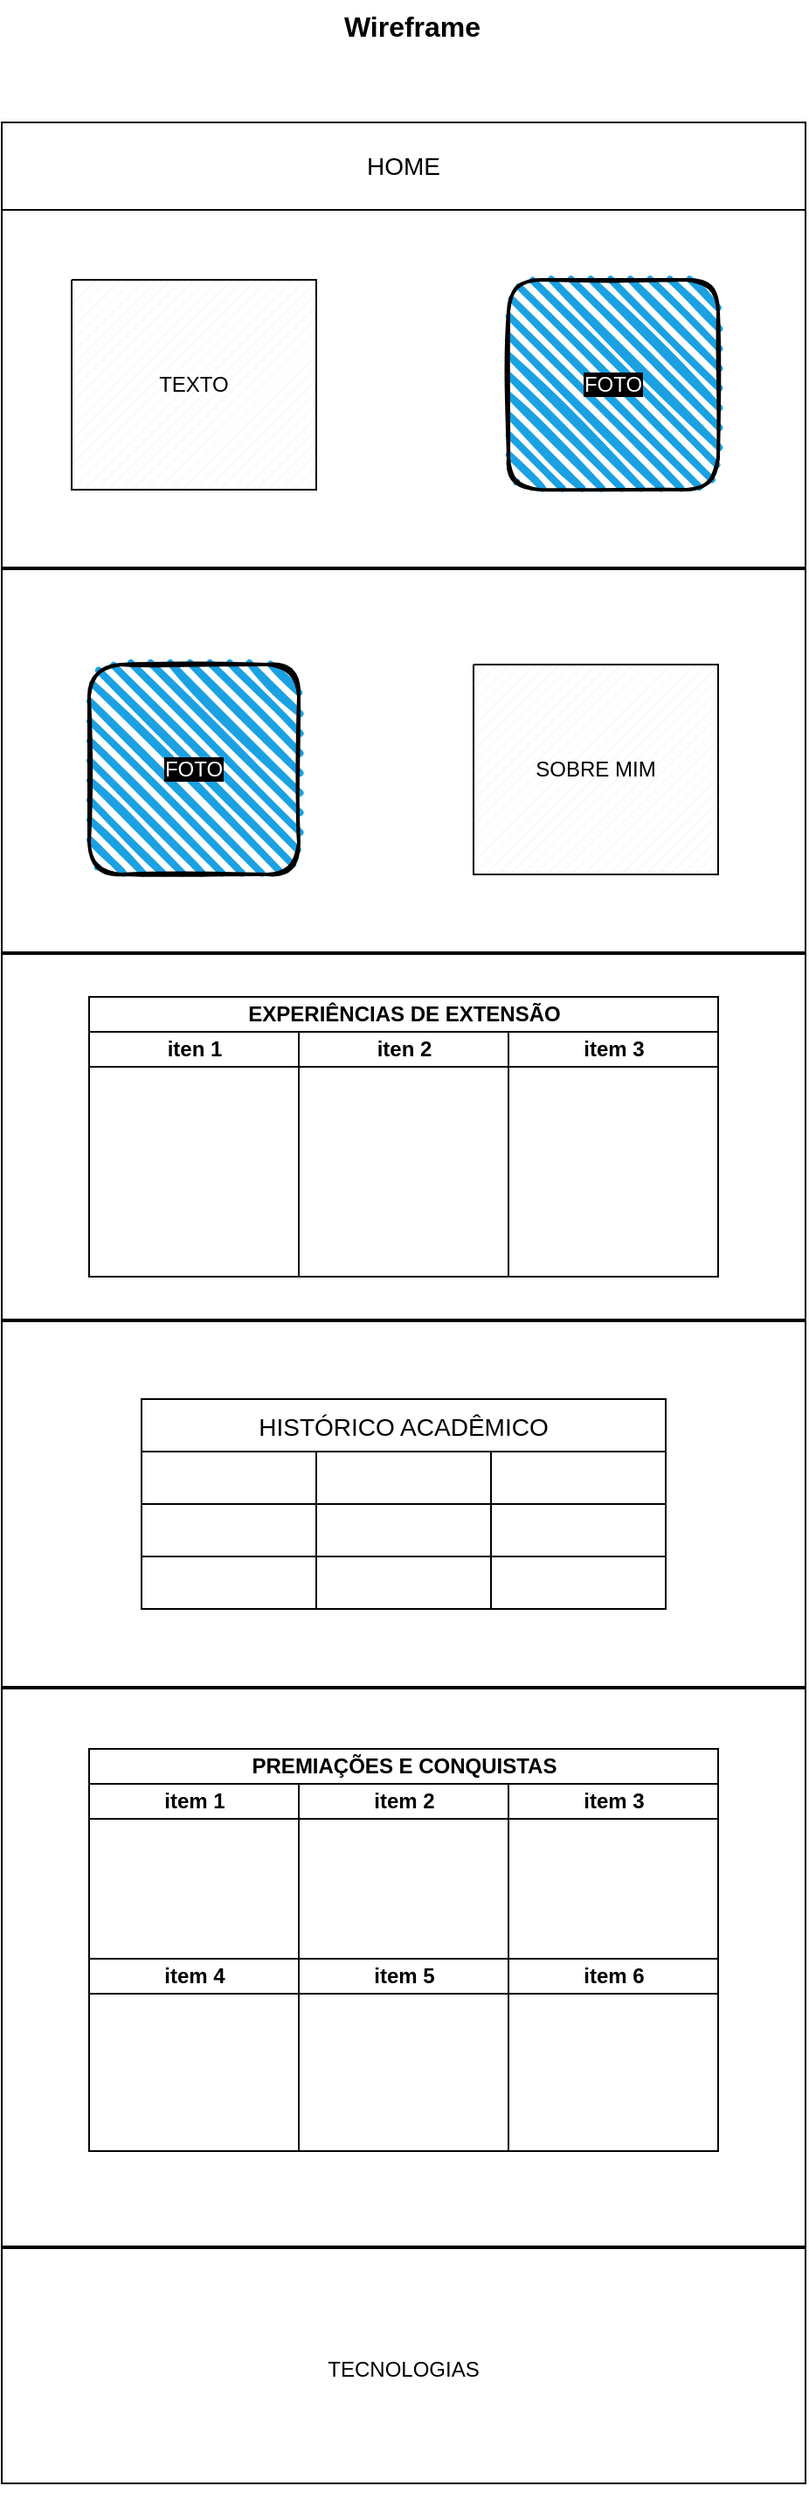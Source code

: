 <mxfile version="24.2.8" type="device">
  <diagram name="Página-1" id="OZVpwuqGiCd3MkzZ1cpq">
    <mxGraphModel dx="1190" dy="670" grid="1" gridSize="10" guides="1" tooltips="1" connect="1" arrows="1" fold="1" page="1" pageScale="1" pageWidth="980" pageHeight="1390" math="0" shadow="0">
      <root>
        <mxCell id="0" />
        <mxCell id="1" parent="0" />
        <mxCell id="iQvKahTX6CwKcLgUV-0I-2" value="&lt;font data-sider-select-id=&quot;46b250e8-66a9-4102-986c-9f21b4c5c307&quot; style=&quot;font-size: 16px;&quot;&gt;&lt;b data-sider-select-id=&quot;657d9ac6-eeaa-4018-b789-824d4788e3ea&quot;&gt;Wireframe&lt;/b&gt;&lt;/font&gt;" style="text;html=1;align=center;verticalAlign=middle;whiteSpace=wrap;rounded=0;" parent="1" vertex="1">
          <mxGeometry x="430" y="40" width="130" height="30" as="geometry" />
        </mxCell>
        <mxCell id="iQvKahTX6CwKcLgUV-0I-3" value="" style="rounded=0;whiteSpace=wrap;html=1;" parent="1" vertex="1">
          <mxGeometry x="260" y="110" width="460" height="1350" as="geometry" />
        </mxCell>
        <mxCell id="iQvKahTX6CwKcLgUV-0I-5" value="&lt;font data-sider-select-id=&quot;ce6c56b0-a661-4384-984a-13b3676e8d6c&quot; style=&quot;font-size: 14px;&quot;&gt;HOME&lt;/font&gt;" style="rounded=0;whiteSpace=wrap;html=1;" parent="1" vertex="1">
          <mxGeometry x="260" y="110" width="460" height="50" as="geometry" />
        </mxCell>
        <mxCell id="iQvKahTX6CwKcLgUV-0I-11" value="" style="verticalLabelPosition=bottom;verticalAlign=top;html=1;shape=mxgraph.basic.patternFillRect;fillStyle=diag;step=5;fillStrokeWidth=0.2;fillStrokeColor=#dddddd;" parent="1" vertex="1">
          <mxGeometry x="300" y="200" width="140" height="120" as="geometry" />
        </mxCell>
        <mxCell id="iQvKahTX6CwKcLgUV-0I-12" value="TEXTO" style="text;html=1;align=center;verticalAlign=middle;whiteSpace=wrap;rounded=0;" parent="1" vertex="1">
          <mxGeometry x="340" y="245" width="60" height="30" as="geometry" />
        </mxCell>
        <mxCell id="iQvKahTX6CwKcLgUV-0I-13" value="" style="rounded=1;whiteSpace=wrap;html=1;strokeWidth=2;fillWeight=4;hachureGap=8;hachureAngle=45;fillColor=#1ba1e2;sketch=1;" parent="1" vertex="1">
          <mxGeometry x="550" y="200" width="120" height="120" as="geometry" />
        </mxCell>
        <mxCell id="iQvKahTX6CwKcLgUV-0I-14" value="&lt;span data-sider-select-id=&quot;ad6cd5bb-56e0-43c5-9191-706ab17fa74b&quot; style=&quot;background-color: rgb(0, 0, 0);&quot;&gt;&lt;font data-sider-select-id=&quot;1d3a1732-b1af-412a-8662-8c39464da08f&quot; color=&quot;#ffffff&quot;&gt;FOTO&lt;/font&gt;&lt;/span&gt;" style="text;html=1;align=center;verticalAlign=middle;whiteSpace=wrap;rounded=0;" parent="1" vertex="1">
          <mxGeometry x="580" y="245" width="60" height="30" as="geometry" />
        </mxCell>
        <mxCell id="KKpR2_PLKBwLF2PGS4tL-1" value="" style="endArrow=none;html=1;rounded=0;" parent="1" source="iQvKahTX6CwKcLgUV-0I-3" edge="1">
          <mxGeometry width="50" height="50" relative="1" as="geometry">
            <mxPoint x="460" y="400" as="sourcePoint" />
            <mxPoint x="260" y="350" as="targetPoint" />
          </mxGeometry>
        </mxCell>
        <mxCell id="KKpR2_PLKBwLF2PGS4tL-2" value="" style="line;strokeWidth=2;html=1;" parent="1" vertex="1">
          <mxGeometry x="260" y="360" width="460" height="10" as="geometry" />
        </mxCell>
        <mxCell id="KKpR2_PLKBwLF2PGS4tL-4" value="" style="rounded=1;whiteSpace=wrap;html=1;strokeWidth=2;fillWeight=4;hachureGap=8;hachureAngle=45;fillColor=#1ba1e2;sketch=1;" parent="1" vertex="1">
          <mxGeometry x="310" y="420" width="120" height="120" as="geometry" />
        </mxCell>
        <mxCell id="KKpR2_PLKBwLF2PGS4tL-5" value="&lt;span data-sider-select-id=&quot;ad6cd5bb-56e0-43c5-9191-706ab17fa74b&quot; style=&quot;background-color: rgb(0, 0, 0);&quot;&gt;&lt;font data-sider-select-id=&quot;1d3a1732-b1af-412a-8662-8c39464da08f&quot; color=&quot;#ffffff&quot;&gt;FOTO&lt;/font&gt;&lt;/span&gt;" style="text;html=1;align=center;verticalAlign=middle;whiteSpace=wrap;rounded=0;" parent="1" vertex="1">
          <mxGeometry x="340" y="465" width="60" height="30" as="geometry" />
        </mxCell>
        <mxCell id="KKpR2_PLKBwLF2PGS4tL-6" value="" style="verticalLabelPosition=bottom;verticalAlign=top;html=1;shape=mxgraph.basic.patternFillRect;fillStyle=diag;step=5;fillStrokeWidth=0.2;fillStrokeColor=#dddddd;" parent="1" vertex="1">
          <mxGeometry x="530" y="420" width="140" height="120" as="geometry" />
        </mxCell>
        <mxCell id="KKpR2_PLKBwLF2PGS4tL-7" value="SOBRE MIM" style="text;html=1;align=center;verticalAlign=middle;whiteSpace=wrap;rounded=0;" parent="1" vertex="1">
          <mxGeometry x="560" y="465" width="80" height="30" as="geometry" />
        </mxCell>
        <mxCell id="KKpR2_PLKBwLF2PGS4tL-8" value="" style="line;strokeWidth=2;html=1;" parent="1" vertex="1">
          <mxGeometry x="260" y="580" width="460" height="10" as="geometry" />
        </mxCell>
        <mxCell id="KKpR2_PLKBwLF2PGS4tL-13" value="" style="line;strokeWidth=2;html=1;" parent="1" vertex="1">
          <mxGeometry x="260" y="790" width="460" height="10" as="geometry" />
        </mxCell>
        <mxCell id="KKpR2_PLKBwLF2PGS4tL-14" value="EXPERIÊNCIAS DE EXTENSÃO" style="swimlane;childLayout=stackLayout;resizeParent=1;resizeParentMax=0;startSize=20;html=1;" parent="1" vertex="1">
          <mxGeometry x="310" y="610" width="360" height="160" as="geometry" />
        </mxCell>
        <mxCell id="KKpR2_PLKBwLF2PGS4tL-15" value="iten 1" style="swimlane;startSize=20;html=1;" parent="KKpR2_PLKBwLF2PGS4tL-14" vertex="1">
          <mxGeometry y="20" width="120" height="140" as="geometry" />
        </mxCell>
        <mxCell id="KKpR2_PLKBwLF2PGS4tL-16" value="iten 2" style="swimlane;startSize=20;html=1;" parent="KKpR2_PLKBwLF2PGS4tL-14" vertex="1">
          <mxGeometry x="120" y="20" width="120" height="140" as="geometry" />
        </mxCell>
        <mxCell id="KKpR2_PLKBwLF2PGS4tL-17" value="item 3" style="swimlane;startSize=20;html=1;" parent="KKpR2_PLKBwLF2PGS4tL-14" vertex="1">
          <mxGeometry x="240" y="20" width="120" height="140" as="geometry" />
        </mxCell>
        <mxCell id="KKpR2_PLKBwLF2PGS4tL-18" value="HISTÓRICO ACADÊMICO" style="shape=table;startSize=30;container=1;collapsible=0;childLayout=tableLayout;strokeColor=default;fontSize=14;" parent="1" vertex="1">
          <mxGeometry x="340" y="840" width="300" height="120" as="geometry" />
        </mxCell>
        <mxCell id="KKpR2_PLKBwLF2PGS4tL-19" value="" style="shape=tableRow;horizontal=0;startSize=0;swimlaneHead=0;swimlaneBody=0;strokeColor=inherit;top=0;left=0;bottom=0;right=0;collapsible=0;dropTarget=0;fillColor=none;points=[[0,0.5],[1,0.5]];portConstraint=eastwest;fontSize=16;" parent="KKpR2_PLKBwLF2PGS4tL-18" vertex="1">
          <mxGeometry y="30" width="300" height="30" as="geometry" />
        </mxCell>
        <mxCell id="KKpR2_PLKBwLF2PGS4tL-20" value="" style="shape=partialRectangle;html=1;whiteSpace=wrap;connectable=0;strokeColor=inherit;overflow=hidden;fillColor=none;top=0;left=0;bottom=0;right=0;pointerEvents=1;fontSize=16;" parent="KKpR2_PLKBwLF2PGS4tL-19" vertex="1">
          <mxGeometry width="100" height="30" as="geometry">
            <mxRectangle width="100" height="30" as="alternateBounds" />
          </mxGeometry>
        </mxCell>
        <mxCell id="KKpR2_PLKBwLF2PGS4tL-21" value="" style="shape=partialRectangle;html=1;whiteSpace=wrap;connectable=0;strokeColor=inherit;overflow=hidden;fillColor=none;top=0;left=0;bottom=0;right=0;pointerEvents=1;fontSize=16;" parent="KKpR2_PLKBwLF2PGS4tL-19" vertex="1">
          <mxGeometry x="100" width="100" height="30" as="geometry">
            <mxRectangle width="100" height="30" as="alternateBounds" />
          </mxGeometry>
        </mxCell>
        <mxCell id="KKpR2_PLKBwLF2PGS4tL-22" value="" style="shape=partialRectangle;html=1;whiteSpace=wrap;connectable=0;strokeColor=inherit;overflow=hidden;fillColor=none;top=0;left=0;bottom=0;right=0;pointerEvents=1;fontSize=16;" parent="KKpR2_PLKBwLF2PGS4tL-19" vertex="1">
          <mxGeometry x="200" width="100" height="30" as="geometry">
            <mxRectangle width="100" height="30" as="alternateBounds" />
          </mxGeometry>
        </mxCell>
        <mxCell id="KKpR2_PLKBwLF2PGS4tL-23" value="" style="shape=tableRow;horizontal=0;startSize=0;swimlaneHead=0;swimlaneBody=0;strokeColor=inherit;top=0;left=0;bottom=0;right=0;collapsible=0;dropTarget=0;fillColor=none;points=[[0,0.5],[1,0.5]];portConstraint=eastwest;fontSize=16;" parent="KKpR2_PLKBwLF2PGS4tL-18" vertex="1">
          <mxGeometry y="60" width="300" height="30" as="geometry" />
        </mxCell>
        <mxCell id="KKpR2_PLKBwLF2PGS4tL-24" value="" style="shape=partialRectangle;html=1;whiteSpace=wrap;connectable=0;strokeColor=inherit;overflow=hidden;fillColor=none;top=0;left=0;bottom=0;right=0;pointerEvents=1;fontSize=16;" parent="KKpR2_PLKBwLF2PGS4tL-23" vertex="1">
          <mxGeometry width="100" height="30" as="geometry">
            <mxRectangle width="100" height="30" as="alternateBounds" />
          </mxGeometry>
        </mxCell>
        <mxCell id="KKpR2_PLKBwLF2PGS4tL-25" value="" style="shape=partialRectangle;html=1;whiteSpace=wrap;connectable=0;strokeColor=inherit;overflow=hidden;fillColor=none;top=0;left=0;bottom=0;right=0;pointerEvents=1;fontSize=16;" parent="KKpR2_PLKBwLF2PGS4tL-23" vertex="1">
          <mxGeometry x="100" width="100" height="30" as="geometry">
            <mxRectangle width="100" height="30" as="alternateBounds" />
          </mxGeometry>
        </mxCell>
        <mxCell id="KKpR2_PLKBwLF2PGS4tL-26" value="" style="shape=partialRectangle;html=1;whiteSpace=wrap;connectable=0;strokeColor=inherit;overflow=hidden;fillColor=none;top=0;left=0;bottom=0;right=0;pointerEvents=1;fontSize=16;" parent="KKpR2_PLKBwLF2PGS4tL-23" vertex="1">
          <mxGeometry x="200" width="100" height="30" as="geometry">
            <mxRectangle width="100" height="30" as="alternateBounds" />
          </mxGeometry>
        </mxCell>
        <mxCell id="KKpR2_PLKBwLF2PGS4tL-27" value="" style="shape=tableRow;horizontal=0;startSize=0;swimlaneHead=0;swimlaneBody=0;strokeColor=inherit;top=0;left=0;bottom=0;right=0;collapsible=0;dropTarget=0;fillColor=none;points=[[0,0.5],[1,0.5]];portConstraint=eastwest;fontSize=16;" parent="KKpR2_PLKBwLF2PGS4tL-18" vertex="1">
          <mxGeometry y="90" width="300" height="30" as="geometry" />
        </mxCell>
        <mxCell id="KKpR2_PLKBwLF2PGS4tL-28" value="" style="shape=partialRectangle;html=1;whiteSpace=wrap;connectable=0;strokeColor=inherit;overflow=hidden;fillColor=none;top=0;left=0;bottom=0;right=0;pointerEvents=1;fontSize=16;" parent="KKpR2_PLKBwLF2PGS4tL-27" vertex="1">
          <mxGeometry width="100" height="30" as="geometry">
            <mxRectangle width="100" height="30" as="alternateBounds" />
          </mxGeometry>
        </mxCell>
        <mxCell id="KKpR2_PLKBwLF2PGS4tL-29" value="" style="shape=partialRectangle;html=1;whiteSpace=wrap;connectable=0;strokeColor=inherit;overflow=hidden;fillColor=none;top=0;left=0;bottom=0;right=0;pointerEvents=1;fontSize=16;" parent="KKpR2_PLKBwLF2PGS4tL-27" vertex="1">
          <mxGeometry x="100" width="100" height="30" as="geometry">
            <mxRectangle width="100" height="30" as="alternateBounds" />
          </mxGeometry>
        </mxCell>
        <mxCell id="KKpR2_PLKBwLF2PGS4tL-30" value="" style="shape=partialRectangle;html=1;whiteSpace=wrap;connectable=0;strokeColor=inherit;overflow=hidden;fillColor=none;top=0;left=0;bottom=0;right=0;pointerEvents=1;fontSize=16;" parent="KKpR2_PLKBwLF2PGS4tL-27" vertex="1">
          <mxGeometry x="200" width="100" height="30" as="geometry">
            <mxRectangle width="100" height="30" as="alternateBounds" />
          </mxGeometry>
        </mxCell>
        <mxCell id="KKpR2_PLKBwLF2PGS4tL-31" value="PREMIAÇÕES E CONQUISTAS" style="swimlane;childLayout=stackLayout;resizeParent=1;resizeParentMax=0;startSize=20;html=1;" parent="1" vertex="1">
          <mxGeometry x="310" y="1040" width="360" height="230" as="geometry" />
        </mxCell>
        <mxCell id="KKpR2_PLKBwLF2PGS4tL-32" value="item 1" style="swimlane;startSize=20;html=1;" parent="KKpR2_PLKBwLF2PGS4tL-31" vertex="1">
          <mxGeometry y="20" width="120" height="210" as="geometry" />
        </mxCell>
        <mxCell id="jN3AYm-duy5gdZwAHBN_-1" value="item 4" style="swimlane;startSize=20;html=1;" vertex="1" parent="KKpR2_PLKBwLF2PGS4tL-32">
          <mxGeometry y="100" width="120" height="110" as="geometry" />
        </mxCell>
        <mxCell id="KKpR2_PLKBwLF2PGS4tL-33" value="item 2" style="swimlane;startSize=20;html=1;" parent="KKpR2_PLKBwLF2PGS4tL-31" vertex="1">
          <mxGeometry x="120" y="20" width="120" height="210" as="geometry" />
        </mxCell>
        <mxCell id="KKpR2_PLKBwLF2PGS4tL-34" value="item 3" style="swimlane;startSize=20;html=1;" parent="KKpR2_PLKBwLF2PGS4tL-31" vertex="1">
          <mxGeometry x="240" y="20" width="120" height="210" as="geometry" />
        </mxCell>
        <mxCell id="KKpR2_PLKBwLF2PGS4tL-35" value="" style="line;strokeWidth=2;html=1;" parent="1" vertex="1">
          <mxGeometry x="260" y="1000" width="460" height="10" as="geometry" />
        </mxCell>
        <mxCell id="jN3AYm-duy5gdZwAHBN_-2" value="item 5" style="swimlane;startSize=20;html=1;" vertex="1" parent="1">
          <mxGeometry x="430" y="1160" width="120" height="110" as="geometry" />
        </mxCell>
        <mxCell id="jN3AYm-duy5gdZwAHBN_-3" value="item 6" style="swimlane;startSize=20;html=1;" vertex="1" parent="1">
          <mxGeometry x="550" y="1160" width="120" height="110" as="geometry" />
        </mxCell>
        <mxCell id="jN3AYm-duy5gdZwAHBN_-6" style="edgeStyle=orthogonalEdgeStyle;rounded=0;orthogonalLoop=1;jettySize=auto;html=1;exitX=0.5;exitY=1;exitDx=0;exitDy=0;" edge="1" parent="1" source="iQvKahTX6CwKcLgUV-0I-3" target="iQvKahTX6CwKcLgUV-0I-3">
          <mxGeometry relative="1" as="geometry" />
        </mxCell>
        <mxCell id="jN3AYm-duy5gdZwAHBN_-8" value="" style="line;strokeWidth=2;html=1;" vertex="1" parent="1">
          <mxGeometry x="260" y="1320" width="460" height="10" as="geometry" />
        </mxCell>
        <mxCell id="jN3AYm-duy5gdZwAHBN_-9" value="TECNOLOGIAS" style="text;html=1;align=center;verticalAlign=middle;whiteSpace=wrap;rounded=0;" vertex="1" parent="1">
          <mxGeometry x="460" y="1380" width="60" height="30" as="geometry" />
        </mxCell>
      </root>
    </mxGraphModel>
  </diagram>
</mxfile>
